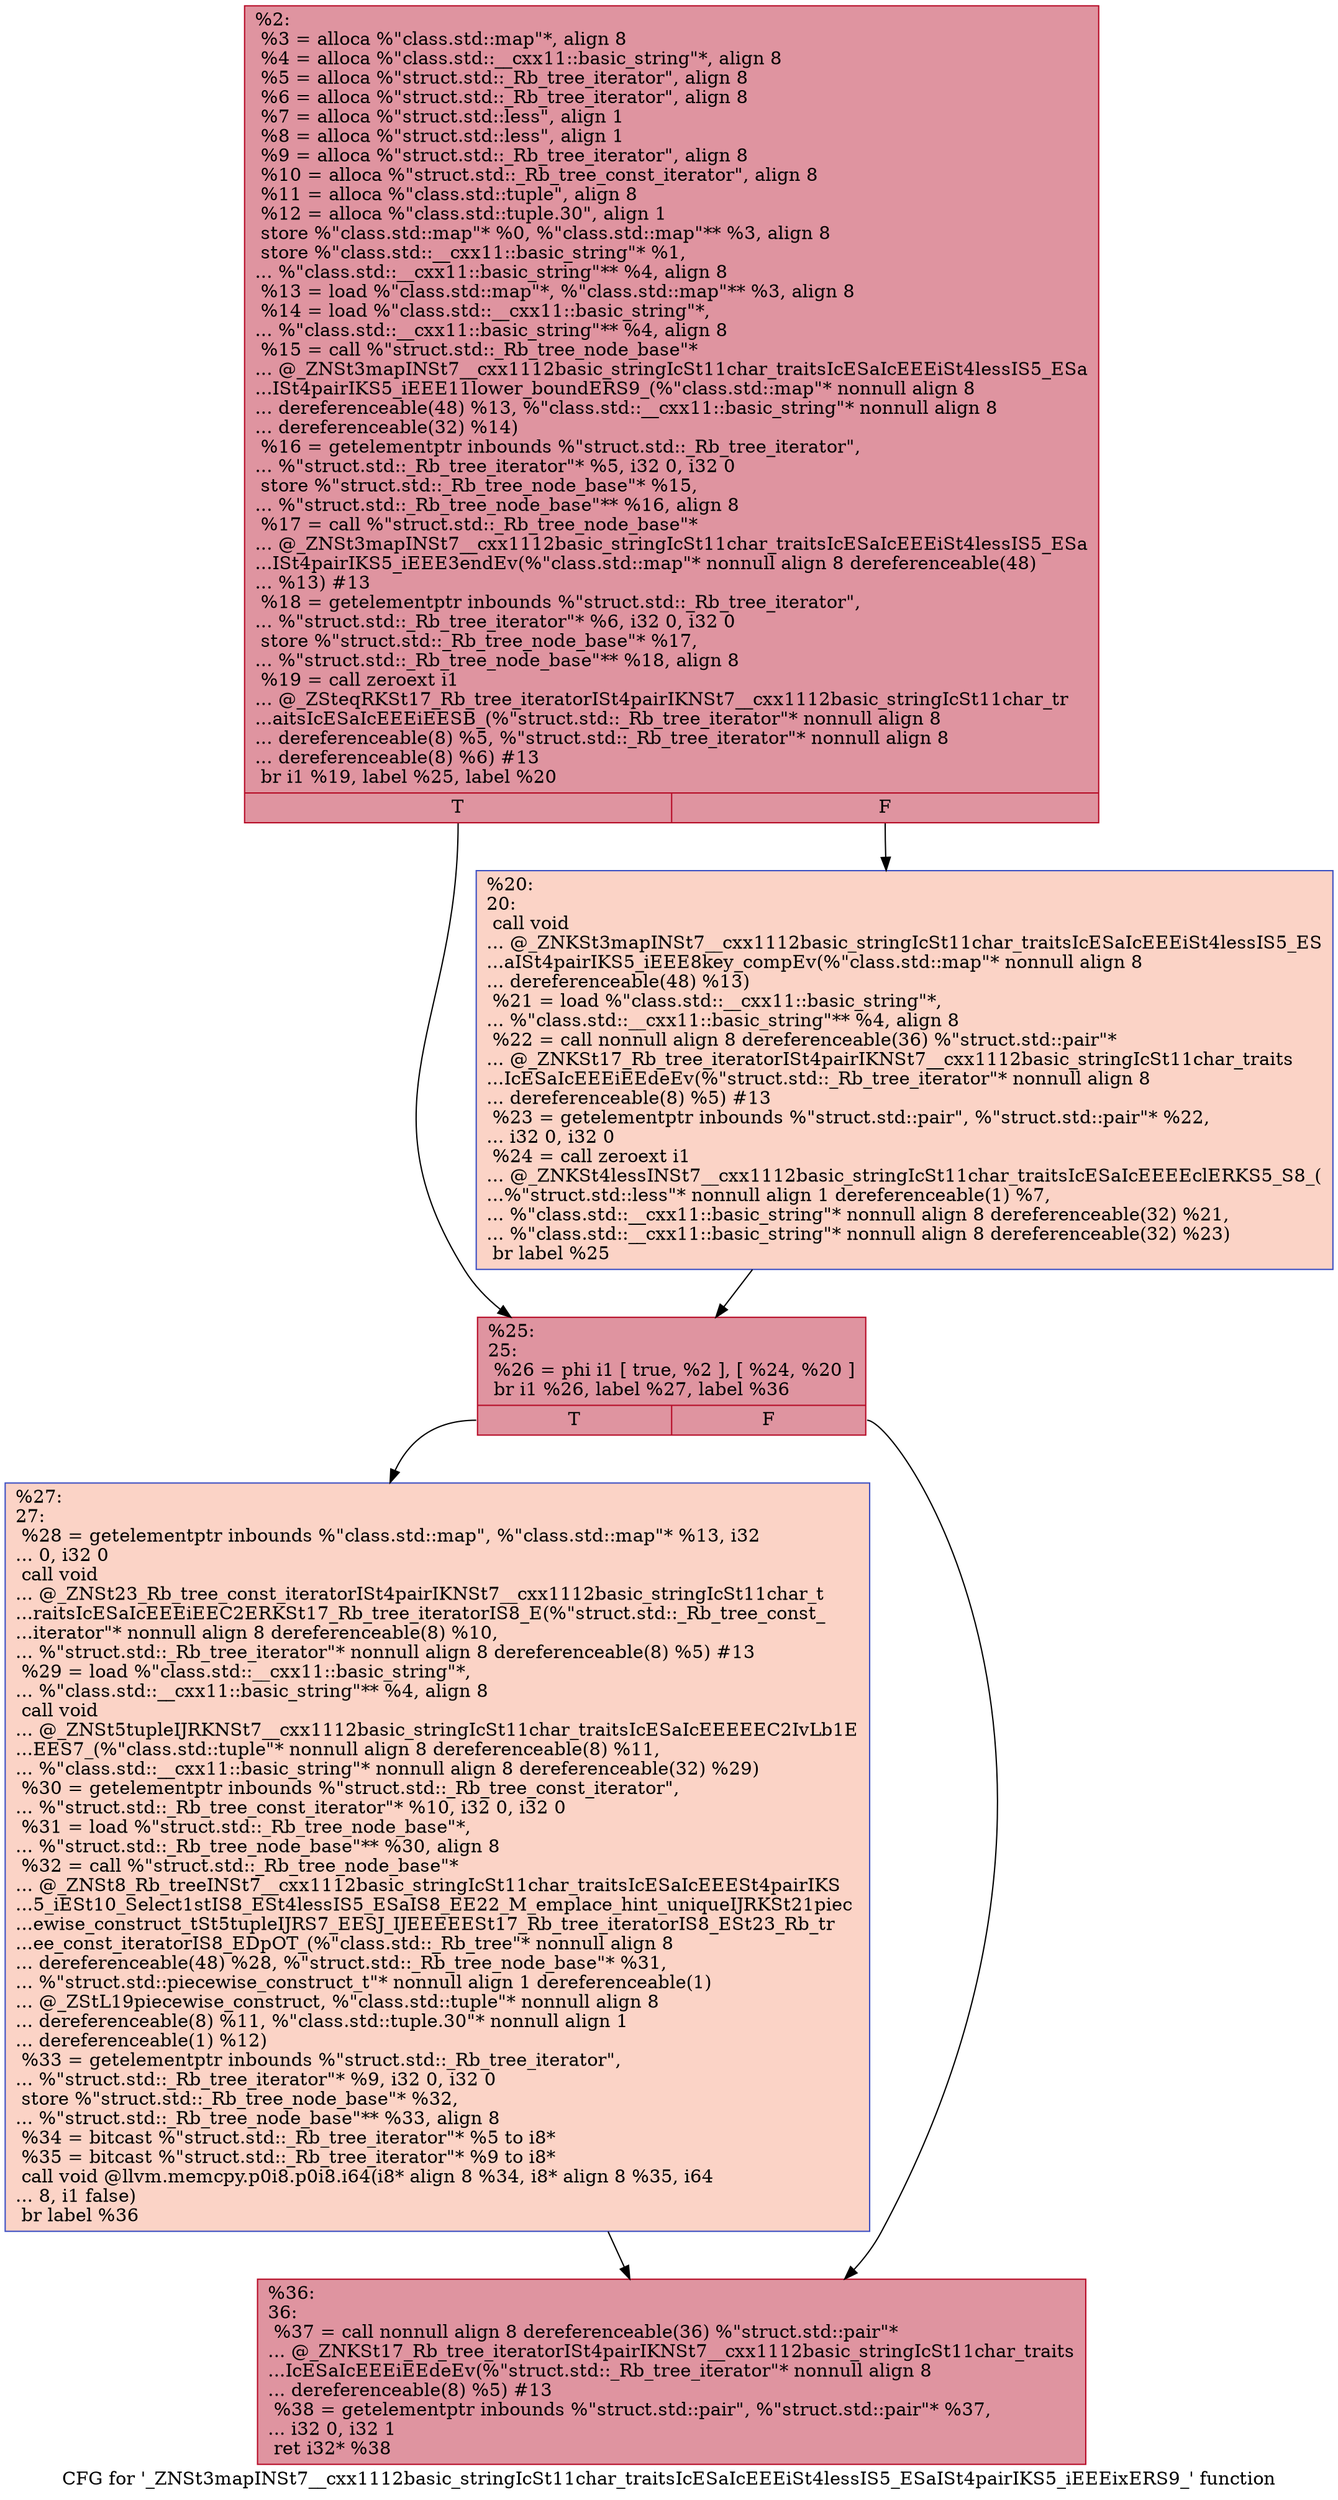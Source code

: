 digraph "CFG for '_ZNSt3mapINSt7__cxx1112basic_stringIcSt11char_traitsIcESaIcEEEiSt4lessIS5_ESaISt4pairIKS5_iEEEixERS9_' function" {
	label="CFG for '_ZNSt3mapINSt7__cxx1112basic_stringIcSt11char_traitsIcESaIcEEEiSt4lessIS5_ESaISt4pairIKS5_iEEEixERS9_' function";

	Node0x55a8467bb080 [shape=record,color="#b70d28ff", style=filled, fillcolor="#b70d2870",label="{%2:\l  %3 = alloca %\"class.std::map\"*, align 8\l  %4 = alloca %\"class.std::__cxx11::basic_string\"*, align 8\l  %5 = alloca %\"struct.std::_Rb_tree_iterator\", align 8\l  %6 = alloca %\"struct.std::_Rb_tree_iterator\", align 8\l  %7 = alloca %\"struct.std::less\", align 1\l  %8 = alloca %\"struct.std::less\", align 1\l  %9 = alloca %\"struct.std::_Rb_tree_iterator\", align 8\l  %10 = alloca %\"struct.std::_Rb_tree_const_iterator\", align 8\l  %11 = alloca %\"class.std::tuple\", align 8\l  %12 = alloca %\"class.std::tuple.30\", align 1\l  store %\"class.std::map\"* %0, %\"class.std::map\"** %3, align 8\l  store %\"class.std::__cxx11::basic_string\"* %1,\l... %\"class.std::__cxx11::basic_string\"** %4, align 8\l  %13 = load %\"class.std::map\"*, %\"class.std::map\"** %3, align 8\l  %14 = load %\"class.std::__cxx11::basic_string\"*,\l... %\"class.std::__cxx11::basic_string\"** %4, align 8\l  %15 = call %\"struct.std::_Rb_tree_node_base\"*\l... @_ZNSt3mapINSt7__cxx1112basic_stringIcSt11char_traitsIcESaIcEEEiSt4lessIS5_ESa\l...ISt4pairIKS5_iEEE11lower_boundERS9_(%\"class.std::map\"* nonnull align 8\l... dereferenceable(48) %13, %\"class.std::__cxx11::basic_string\"* nonnull align 8\l... dereferenceable(32) %14)\l  %16 = getelementptr inbounds %\"struct.std::_Rb_tree_iterator\",\l... %\"struct.std::_Rb_tree_iterator\"* %5, i32 0, i32 0\l  store %\"struct.std::_Rb_tree_node_base\"* %15,\l... %\"struct.std::_Rb_tree_node_base\"** %16, align 8\l  %17 = call %\"struct.std::_Rb_tree_node_base\"*\l... @_ZNSt3mapINSt7__cxx1112basic_stringIcSt11char_traitsIcESaIcEEEiSt4lessIS5_ESa\l...ISt4pairIKS5_iEEE3endEv(%\"class.std::map\"* nonnull align 8 dereferenceable(48)\l... %13) #13\l  %18 = getelementptr inbounds %\"struct.std::_Rb_tree_iterator\",\l... %\"struct.std::_Rb_tree_iterator\"* %6, i32 0, i32 0\l  store %\"struct.std::_Rb_tree_node_base\"* %17,\l... %\"struct.std::_Rb_tree_node_base\"** %18, align 8\l  %19 = call zeroext i1\l... @_ZSteqRKSt17_Rb_tree_iteratorISt4pairIKNSt7__cxx1112basic_stringIcSt11char_tr\l...aitsIcESaIcEEEiEESB_(%\"struct.std::_Rb_tree_iterator\"* nonnull align 8\l... dereferenceable(8) %5, %\"struct.std::_Rb_tree_iterator\"* nonnull align 8\l... dereferenceable(8) %6) #13\l  br i1 %19, label %25, label %20\l|{<s0>T|<s1>F}}"];
	Node0x55a8467bb080:s0 -> Node0x55a8467bc9e0;
	Node0x55a8467bb080:s1 -> Node0x55a8467bca30;
	Node0x55a8467bca30 [shape=record,color="#3d50c3ff", style=filled, fillcolor="#f59c7d70",label="{%20:\l20:                                               \l  call void\l... @_ZNKSt3mapINSt7__cxx1112basic_stringIcSt11char_traitsIcESaIcEEEiSt4lessIS5_ES\l...aISt4pairIKS5_iEEE8key_compEv(%\"class.std::map\"* nonnull align 8\l... dereferenceable(48) %13)\l  %21 = load %\"class.std::__cxx11::basic_string\"*,\l... %\"class.std::__cxx11::basic_string\"** %4, align 8\l  %22 = call nonnull align 8 dereferenceable(36) %\"struct.std::pair\"*\l... @_ZNKSt17_Rb_tree_iteratorISt4pairIKNSt7__cxx1112basic_stringIcSt11char_traits\l...IcESaIcEEEiEEdeEv(%\"struct.std::_Rb_tree_iterator\"* nonnull align 8\l... dereferenceable(8) %5) #13\l  %23 = getelementptr inbounds %\"struct.std::pair\", %\"struct.std::pair\"* %22,\l... i32 0, i32 0\l  %24 = call zeroext i1\l... @_ZNKSt4lessINSt7__cxx1112basic_stringIcSt11char_traitsIcESaIcEEEEclERKS5_S8_(\l...%\"struct.std::less\"* nonnull align 1 dereferenceable(1) %7,\l... %\"class.std::__cxx11::basic_string\"* nonnull align 8 dereferenceable(32) %21,\l... %\"class.std::__cxx11::basic_string\"* nonnull align 8 dereferenceable(32) %23)\l  br label %25\l}"];
	Node0x55a8467bca30 -> Node0x55a8467bc9e0;
	Node0x55a8467bc9e0 [shape=record,color="#b70d28ff", style=filled, fillcolor="#b70d2870",label="{%25:\l25:                                               \l  %26 = phi i1 [ true, %2 ], [ %24, %20 ]\l  br i1 %26, label %27, label %36\l|{<s0>T|<s1>F}}"];
	Node0x55a8467bc9e0:s0 -> Node0x55a8467bd410;
	Node0x55a8467bc9e0:s1 -> Node0x55a8467bd460;
	Node0x55a8467bd410 [shape=record,color="#3d50c3ff", style=filled, fillcolor="#f59c7d70",label="{%27:\l27:                                               \l  %28 = getelementptr inbounds %\"class.std::map\", %\"class.std::map\"* %13, i32\l... 0, i32 0\l  call void\l... @_ZNSt23_Rb_tree_const_iteratorISt4pairIKNSt7__cxx1112basic_stringIcSt11char_t\l...raitsIcESaIcEEEiEEC2ERKSt17_Rb_tree_iteratorIS8_E(%\"struct.std::_Rb_tree_const_\l...iterator\"* nonnull align 8 dereferenceable(8) %10,\l... %\"struct.std::_Rb_tree_iterator\"* nonnull align 8 dereferenceable(8) %5) #13\l  %29 = load %\"class.std::__cxx11::basic_string\"*,\l... %\"class.std::__cxx11::basic_string\"** %4, align 8\l  call void\l... @_ZNSt5tupleIJRKNSt7__cxx1112basic_stringIcSt11char_traitsIcESaIcEEEEEC2IvLb1E\l...EES7_(%\"class.std::tuple\"* nonnull align 8 dereferenceable(8) %11,\l... %\"class.std::__cxx11::basic_string\"* nonnull align 8 dereferenceable(32) %29)\l  %30 = getelementptr inbounds %\"struct.std::_Rb_tree_const_iterator\",\l... %\"struct.std::_Rb_tree_const_iterator\"* %10, i32 0, i32 0\l  %31 = load %\"struct.std::_Rb_tree_node_base\"*,\l... %\"struct.std::_Rb_tree_node_base\"** %30, align 8\l  %32 = call %\"struct.std::_Rb_tree_node_base\"*\l... @_ZNSt8_Rb_treeINSt7__cxx1112basic_stringIcSt11char_traitsIcESaIcEEESt4pairIKS\l...5_iESt10_Select1stIS8_ESt4lessIS5_ESaIS8_EE22_M_emplace_hint_uniqueIJRKSt21piec\l...ewise_construct_tSt5tupleIJRS7_EESJ_IJEEEEESt17_Rb_tree_iteratorIS8_ESt23_Rb_tr\l...ee_const_iteratorIS8_EDpOT_(%\"class.std::_Rb_tree\"* nonnull align 8\l... dereferenceable(48) %28, %\"struct.std::_Rb_tree_node_base\"* %31,\l... %\"struct.std::piecewise_construct_t\"* nonnull align 1 dereferenceable(1)\l... @_ZStL19piecewise_construct, %\"class.std::tuple\"* nonnull align 8\l... dereferenceable(8) %11, %\"class.std::tuple.30\"* nonnull align 1\l... dereferenceable(1) %12)\l  %33 = getelementptr inbounds %\"struct.std::_Rb_tree_iterator\",\l... %\"struct.std::_Rb_tree_iterator\"* %9, i32 0, i32 0\l  store %\"struct.std::_Rb_tree_node_base\"* %32,\l... %\"struct.std::_Rb_tree_node_base\"** %33, align 8\l  %34 = bitcast %\"struct.std::_Rb_tree_iterator\"* %5 to i8*\l  %35 = bitcast %\"struct.std::_Rb_tree_iterator\"* %9 to i8*\l  call void @llvm.memcpy.p0i8.p0i8.i64(i8* align 8 %34, i8* align 8 %35, i64\l... 8, i1 false)\l  br label %36\l}"];
	Node0x55a8467bd410 -> Node0x55a8467bd460;
	Node0x55a8467bd460 [shape=record,color="#b70d28ff", style=filled, fillcolor="#b70d2870",label="{%36:\l36:                                               \l  %37 = call nonnull align 8 dereferenceable(36) %\"struct.std::pair\"*\l... @_ZNKSt17_Rb_tree_iteratorISt4pairIKNSt7__cxx1112basic_stringIcSt11char_traits\l...IcESaIcEEEiEEdeEv(%\"struct.std::_Rb_tree_iterator\"* nonnull align 8\l... dereferenceable(8) %5) #13\l  %38 = getelementptr inbounds %\"struct.std::pair\", %\"struct.std::pair\"* %37,\l... i32 0, i32 1\l  ret i32* %38\l}"];
}
